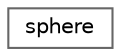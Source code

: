 digraph "Graphical Class Hierarchy"
{
 // LATEX_PDF_SIZE
  bgcolor="transparent";
  edge [fontname=Helvetica,fontsize=10,labelfontname=Helvetica,labelfontsize=10];
  node [fontname=Helvetica,fontsize=10,shape=box,height=0.2,width=0.4];
  rankdir="LR";
  Node0 [id="Node000000",label="sphere",height=0.2,width=0.4,color="grey40", fillcolor="white", style="filled",URL="$classFoam_1_1sphere.html",tooltip="Specialization of rigidBody to construct a sphere given the mass and radius."];
}

